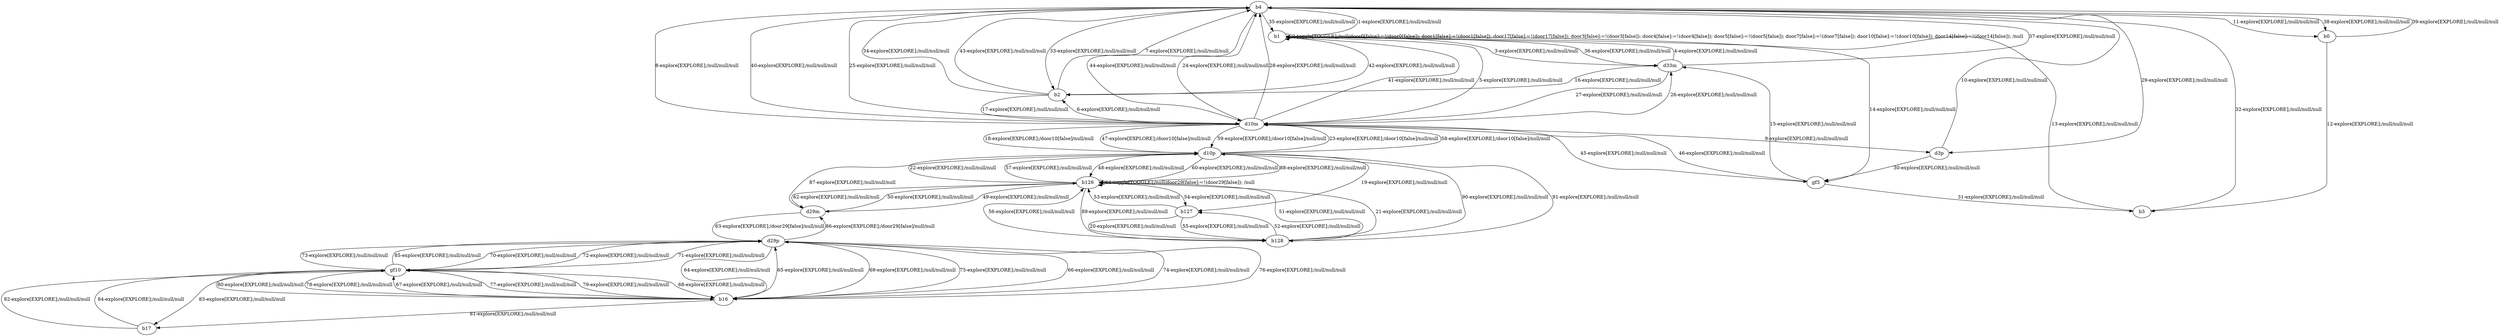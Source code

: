 # Total number of goals covered by this test: 3
# b17 --> gf10
# gf10 --> d29p
# gf10 --> b16

digraph g {
"b4" -> "b1" [label = "1-explore[EXPLORE];/null/null/null"];
"b1" -> "b1" [label = "2-toggle[TOGGLE];/null/door0[false]:=!(door0[false]); door1[false]:=!(door1[false]); door17[false]:=!(door17[false]); door3[false]:=!(door3[false]); door4[false]:=!(door4[false]); door5[false]:=!(door5[false]); door7[false]:=!(door7[false]); door10[false]:=!(door10[false]); door14[false]:=!(door14[false]); /null"];
"b1" -> "d33m" [label = "3-explore[EXPLORE];/null/null/null"];
"d33m" -> "b1" [label = "4-explore[EXPLORE];/null/null/null"];
"b1" -> "d10m" [label = "5-explore[EXPLORE];/null/null/null"];
"d10m" -> "b2" [label = "6-explore[EXPLORE];/null/null/null"];
"b2" -> "b4" [label = "7-explore[EXPLORE];/null/null/null"];
"b4" -> "d10m" [label = "8-explore[EXPLORE];/null/null/null"];
"d10m" -> "d3p" [label = "9-explore[EXPLORE];/null/null/null"];
"d3p" -> "b4" [label = "10-explore[EXPLORE];/null/null/null"];
"b4" -> "b0" [label = "11-explore[EXPLORE];/null/null/null"];
"b0" -> "b3" [label = "12-explore[EXPLORE];/null/null/null"];
"b3" -> "b1" [label = "13-explore[EXPLORE];/null/null/null"];
"b1" -> "gf3" [label = "14-explore[EXPLORE];/null/null/null"];
"gf3" -> "d33m" [label = "15-explore[EXPLORE];/null/null/null"];
"d33m" -> "b2" [label = "16-explore[EXPLORE];/null/null/null"];
"b2" -> "d10m" [label = "17-explore[EXPLORE];/null/null/null"];
"d10m" -> "d10p" [label = "18-explore[EXPLORE];/door10[false]/null/null"];
"d10p" -> "b127" [label = "19-explore[EXPLORE];/null/null/null"];
"b127" -> "b128" [label = "20-explore[EXPLORE];/null/null/null"];
"b128" -> "b126" [label = "21-explore[EXPLORE];/null/null/null"];
"b126" -> "d10p" [label = "22-explore[EXPLORE];/null/null/null"];
"d10p" -> "d10m" [label = "23-explore[EXPLORE];/door10[false]/null/null"];
"d10m" -> "b4" [label = "24-explore[EXPLORE];/null/null/null"];
"b4" -> "d10m" [label = "25-explore[EXPLORE];/null/null/null"];
"d10m" -> "d33m" [label = "26-explore[EXPLORE];/null/null/null"];
"d33m" -> "d10m" [label = "27-explore[EXPLORE];/null/null/null"];
"d10m" -> "b4" [label = "28-explore[EXPLORE];/null/null/null"];
"b4" -> "d3p" [label = "29-explore[EXPLORE];/null/null/null"];
"d3p" -> "gf3" [label = "30-explore[EXPLORE];/null/null/null"];
"gf3" -> "b3" [label = "31-explore[EXPLORE];/null/null/null"];
"b3" -> "b4" [label = "32-explore[EXPLORE];/null/null/null"];
"b4" -> "b2" [label = "33-explore[EXPLORE];/null/null/null"];
"b2" -> "b4" [label = "34-explore[EXPLORE];/null/null/null"];
"b4" -> "b1" [label = "35-explore[EXPLORE];/null/null/null"];
"b1" -> "d33m" [label = "36-explore[EXPLORE];/null/null/null"];
"d33m" -> "b4" [label = "37-explore[EXPLORE];/null/null/null"];
"b4" -> "b0" [label = "38-explore[EXPLORE];/null/null/null"];
"b0" -> "b4" [label = "39-explore[EXPLORE];/null/null/null"];
"b4" -> "d10m" [label = "40-explore[EXPLORE];/null/null/null"];
"d10m" -> "b1" [label = "41-explore[EXPLORE];/null/null/null"];
"b1" -> "b2" [label = "42-explore[EXPLORE];/null/null/null"];
"b2" -> "b4" [label = "43-explore[EXPLORE];/null/null/null"];
"b4" -> "d10m" [label = "44-explore[EXPLORE];/null/null/null"];
"d10m" -> "gf3" [label = "45-explore[EXPLORE];/null/null/null"];
"gf3" -> "d10m" [label = "46-explore[EXPLORE];/null/null/null"];
"d10m" -> "d10p" [label = "47-explore[EXPLORE];/door10[false]/null/null"];
"d10p" -> "b126" [label = "48-explore[EXPLORE];/null/null/null"];
"b126" -> "d29m" [label = "49-explore[EXPLORE];/null/null/null"];
"d29m" -> "b126" [label = "50-explore[EXPLORE];/null/null/null"];
"b126" -> "b128" [label = "51-explore[EXPLORE];/null/null/null"];
"b128" -> "b127" [label = "52-explore[EXPLORE];/null/null/null"];
"b127" -> "b126" [label = "53-explore[EXPLORE];/null/null/null"];
"b126" -> "b127" [label = "54-explore[EXPLORE];/null/null/null"];
"b127" -> "b128" [label = "55-explore[EXPLORE];/null/null/null"];
"b128" -> "b126" [label = "56-explore[EXPLORE];/null/null/null"];
"b126" -> "d10p" [label = "57-explore[EXPLORE];/null/null/null"];
"d10p" -> "d10m" [label = "58-explore[EXPLORE];/door10[false]/null/null"];
"d10m" -> "d10p" [label = "59-explore[EXPLORE];/door10[false]/null/null"];
"d10p" -> "b126" [label = "60-explore[EXPLORE];/null/null/null"];
"b126" -> "b126" [label = "61-toggle[TOGGLE];/null/door29[false]:=!(door29[false]); /null"];
"b126" -> "d29m" [label = "62-explore[EXPLORE];/null/null/null"];
"d29m" -> "d29p" [label = "63-explore[EXPLORE];/door29[false]/null/null"];
"d29p" -> "b16" [label = "64-explore[EXPLORE];/null/null/null"];
"b16" -> "d29p" [label = "65-explore[EXPLORE];/null/null/null"];
"d29p" -> "b16" [label = "66-explore[EXPLORE];/null/null/null"];
"b16" -> "gf10" [label = "67-explore[EXPLORE];/null/null/null"];
"gf10" -> "b16" [label = "68-explore[EXPLORE];/null/null/null"];
"b16" -> "d29p" [label = "69-explore[EXPLORE];/null/null/null"];
"d29p" -> "gf10" [label = "70-explore[EXPLORE];/null/null/null"];
"gf10" -> "d29p" [label = "71-explore[EXPLORE];/null/null/null"];
"d29p" -> "gf10" [label = "72-explore[EXPLORE];/null/null/null"];
"gf10" -> "d29p" [label = "73-explore[EXPLORE];/null/null/null"];
"d29p" -> "b16" [label = "74-explore[EXPLORE];/null/null/null"];
"b16" -> "d29p" [label = "75-explore[EXPLORE];/null/null/null"];
"d29p" -> "b16" [label = "76-explore[EXPLORE];/null/null/null"];
"b16" -> "gf10" [label = "77-explore[EXPLORE];/null/null/null"];
"gf10" -> "b16" [label = "78-explore[EXPLORE];/null/null/null"];
"b16" -> "gf10" [label = "79-explore[EXPLORE];/null/null/null"];
"gf10" -> "b16" [label = "80-explore[EXPLORE];/null/null/null"];
"b16" -> "b17" [label = "81-explore[EXPLORE];/null/null/null"];
"b17" -> "gf10" [label = "82-explore[EXPLORE];/null/null/null"];
"gf10" -> "b17" [label = "83-explore[EXPLORE];/null/null/null"];
"b17" -> "gf10" [label = "84-explore[EXPLORE];/null/null/null"];
"gf10" -> "d29p" [label = "85-explore[EXPLORE];/null/null/null"];
"d29p" -> "d29m" [label = "86-explore[EXPLORE];/door29[false]/null/null"];
"d29m" -> "d10p" [label = "87-explore[EXPLORE];/null/null/null"];
"d10p" -> "b126" [label = "88-explore[EXPLORE];/null/null/null"];
"b126" -> "b128" [label = "89-explore[EXPLORE];/null/null/null"];
"b128" -> "d10p" [label = "90-explore[EXPLORE];/null/null/null"];
"d10p" -> "b128" [label = "91-explore[EXPLORE];/null/null/null"];
}